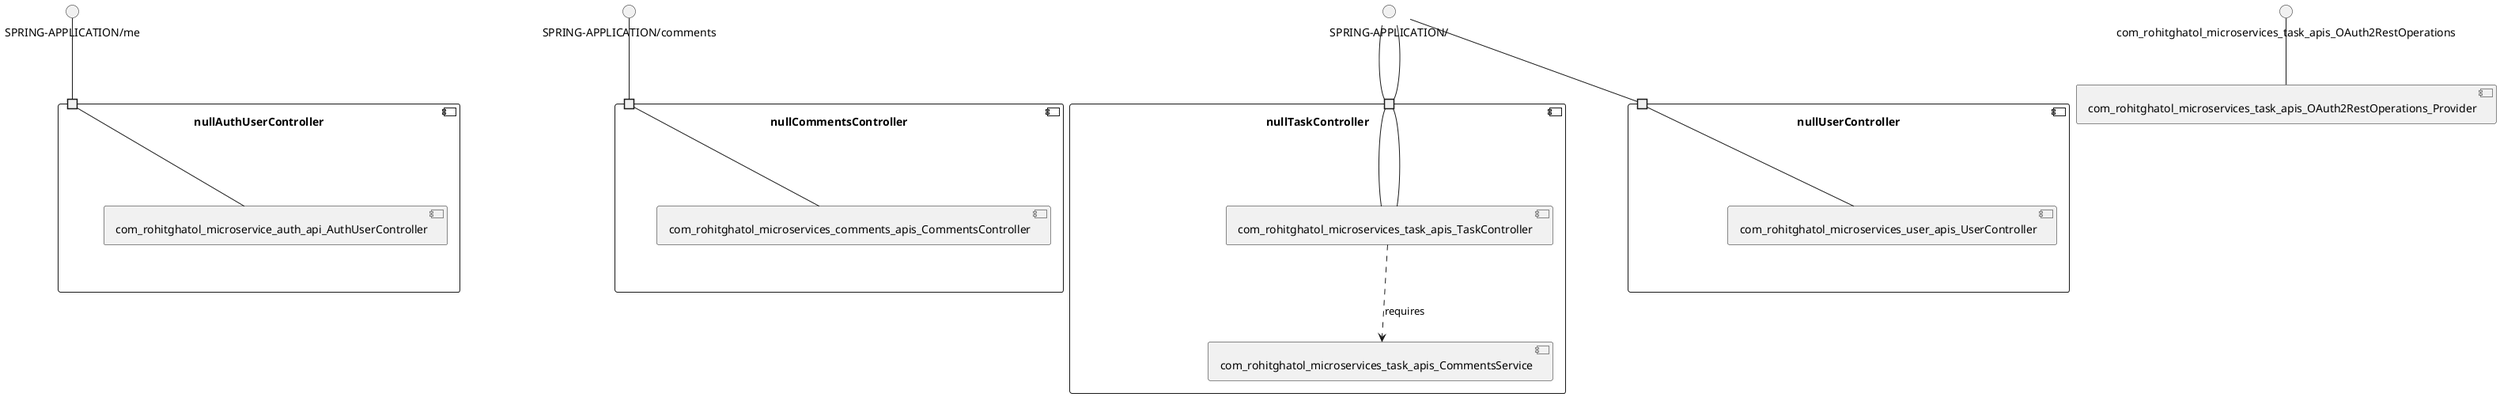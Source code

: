 @startuml
skinparam fixCircleLabelOverlapping true
component nullAuthUserController\n\n\n\n\n\nnull {
[com_rohitghatol_microservice_auth_api_AuthUserController]
portin " " as AuthUserController_requires_SPRING_APPLICATION_me
"AuthUserController_requires_SPRING_APPLICATION_me"--[com_rohitghatol_microservice_auth_api_AuthUserController]
}
interface "SPRING-APPLICATION/me" as interface.SPRING_APPLICATION_me
interface.SPRING_APPLICATION_me--"AuthUserController_requires_SPRING_APPLICATION_me"
component nullCommentsController\n\n\n\n\n\nnull {
[com_rohitghatol_microservices_comments_apis_CommentsController]
portin " " as CommentsController_requires_SPRING_APPLICATION_comments
"CommentsController_requires_SPRING_APPLICATION_comments"--[com_rohitghatol_microservices_comments_apis_CommentsController]
}
interface "SPRING-APPLICATION/comments" as interface.SPRING_APPLICATION_comments
interface.SPRING_APPLICATION_comments--"CommentsController_requires_SPRING_APPLICATION_comments"
component nullTaskController\n\n\n\n\n\nnull {
[com_rohitghatol_microservices_task_apis_TaskController]
[com_rohitghatol_microservices_task_apis_CommentsService]
portin " " as TaskController_requires_SPRING_APPLICATION_
portin " " as TaskController_requires_SPRING_APPLICATION_
[com_rohitghatol_microservices_task_apis_TaskController]..>[com_rohitghatol_microservices_task_apis_CommentsService] : requires
"TaskController_requires_SPRING_APPLICATION_"--[com_rohitghatol_microservices_task_apis_TaskController]
"TaskController_requires_SPRING_APPLICATION_"--[com_rohitghatol_microservices_task_apis_TaskController]
}
interface "SPRING-APPLICATION/" as interface.SPRING_APPLICATION_
interface.SPRING_APPLICATION_--"TaskController_requires_SPRING_APPLICATION_"
interface "SPRING-APPLICATION/" as interface.SPRING_APPLICATION_
interface.SPRING_APPLICATION_--"TaskController_requires_SPRING_APPLICATION_"
component nullUserController\n\n\n\n\n\nnull {
[com_rohitghatol_microservices_user_apis_UserController]
portin " " as UserController_requires_SPRING_APPLICATION_
"UserController_requires_SPRING_APPLICATION_"--[com_rohitghatol_microservices_user_apis_UserController]
}
interface "SPRING-APPLICATION/" as interface.SPRING_APPLICATION_
interface.SPRING_APPLICATION_--"UserController_requires_SPRING_APPLICATION_"
interface "com_rohitghatol_microservices_task_apis_OAuth2RestOperations" as interface.com_rohitghatol_microservices_task_apis_OAuth2RestOperations
interface.com_rohitghatol_microservices_task_apis_OAuth2RestOperations--[com_rohitghatol_microservices_task_apis_OAuth2RestOperations_Provider]

@enduml
